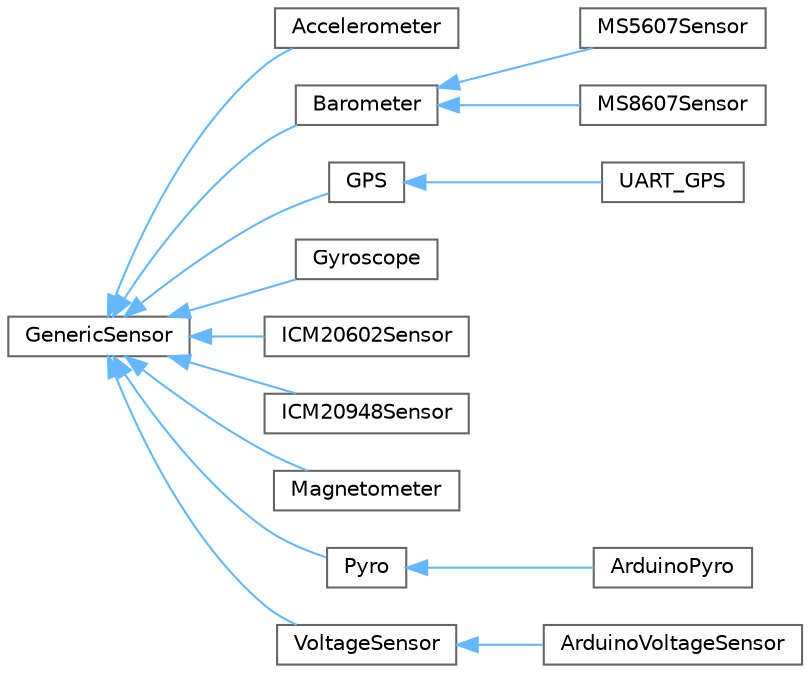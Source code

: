 digraph "Graphical Class Hierarchy"
{
 // LATEX_PDF_SIZE
  bgcolor="transparent";
  edge [fontname=Helvetica,fontsize=10,labelfontname=Helvetica,labelfontsize=10];
  node [fontname=Helvetica,fontsize=10,shape=box,height=0.2,width=0.4];
  rankdir="LR";
  Node0 [id="Node000000",label="GenericSensor",height=0.2,width=0.4,color="grey40", fillcolor="white", style="filled",URL="$classGenericSensor.html",tooltip="Underlying interface to all sensors."];
  Node0 -> Node1 [id="edge1335_Node000000_Node000001",dir="back",color="steelblue1",style="solid",tooltip=" "];
  Node1 [id="Node000001",label="Accelerometer",height=0.2,width=0.4,color="grey40", fillcolor="white", style="filled",URL="$classAccelerometer.html",tooltip="Generic Accelerometer."];
  Node0 -> Node2 [id="edge1336_Node000000_Node000002",dir="back",color="steelblue1",style="solid",tooltip=" "];
  Node2 [id="Node000002",label="Barometer",height=0.2,width=0.4,color="grey40", fillcolor="white", style="filled",URL="$classBarometer.html",tooltip="Generic Barometer."];
  Node2 -> Node3 [id="edge1337_Node000002_Node000003",dir="back",color="steelblue1",style="solid",tooltip=" "];
  Node3 [id="Node000003",label="MS5607Sensor",height=0.2,width=0.4,color="grey40", fillcolor="white", style="filled",URL="$classMS5607Sensor.html",tooltip="An implementation of Barometer for the MS8607 barometer."];
  Node2 -> Node4 [id="edge1338_Node000002_Node000004",dir="back",color="steelblue1",style="solid",tooltip=" "];
  Node4 [id="Node000004",label="MS8607Sensor",height=0.2,width=0.4,color="grey40", fillcolor="white", style="filled",URL="$classMS8607Sensor.html",tooltip="An implementation of Barometer for the MS8607 barometer."];
  Node0 -> Node5 [id="edge1339_Node000000_Node000005",dir="back",color="steelblue1",style="solid",tooltip=" "];
  Node5 [id="Node000005",label="GPS",height=0.2,width=0.4,color="grey40", fillcolor="white", style="filled",URL="$classGPS.html",tooltip=" "];
  Node5 -> Node6 [id="edge1340_Node000005_Node000006",dir="back",color="steelblue1",style="solid",tooltip=" "];
  Node6 [id="Node000006",label="UART_GPS",height=0.2,width=0.4,color="grey40", fillcolor="white", style="filled",URL="$classUART__GPS.html",tooltip=" "];
  Node0 -> Node7 [id="edge1341_Node000000_Node000007",dir="back",color="steelblue1",style="solid",tooltip=" "];
  Node7 [id="Node000007",label="Gyroscope",height=0.2,width=0.4,color="grey40", fillcolor="white", style="filled",URL="$classGyroscope.html",tooltip="Generic Gyroscope."];
  Node0 -> Node8 [id="edge1342_Node000000_Node000008",dir="back",color="steelblue1",style="solid",tooltip=" "];
  Node8 [id="Node000008",label="ICM20602Sensor",height=0.2,width=0.4,color="grey40", fillcolor="white", style="filled",URL="$classICM20602Sensor.html",tooltip="Driver for ICM20602."];
  Node0 -> Node9 [id="edge1343_Node000000_Node000009",dir="back",color="steelblue1",style="solid",tooltip=" "];
  Node9 [id="Node000009",label="ICM20948Sensor",height=0.2,width=0.4,color="grey40", fillcolor="white", style="filled",URL="$classICM20948Sensor.html",tooltip="Driver for ICM20948."];
  Node0 -> Node10 [id="edge1344_Node000000_Node000010",dir="back",color="steelblue1",style="solid",tooltip=" "];
  Node10 [id="Node000010",label="Magnetometer",height=0.2,width=0.4,color="grey40", fillcolor="white", style="filled",URL="$classMagnetometer.html",tooltip="Generic Magnetometer."];
  Node0 -> Node11 [id="edge1345_Node000000_Node000011",dir="back",color="steelblue1",style="solid",tooltip=" "];
  Node11 [id="Node000011",label="Pyro",height=0.2,width=0.4,color="grey40", fillcolor="white", style="filled",URL="$classPyro.html",tooltip="Represents a pyro channel."];
  Node11 -> Node12 [id="edge1346_Node000011_Node000012",dir="back",color="steelblue1",style="solid",tooltip=" "];
  Node12 [id="Node000012",label="ArduinoPyro",height=0.2,width=0.4,color="grey40", fillcolor="white", style="filled",URL="$classArduinoPyro.html",tooltip=" "];
  Node0 -> Node13 [id="edge1347_Node000000_Node000013",dir="back",color="steelblue1",style="solid",tooltip=" "];
  Node13 [id="Node000013",label="VoltageSensor",height=0.2,width=0.4,color="grey40", fillcolor="white", style="filled",URL="$classVoltageSensor.html",tooltip=" "];
  Node13 -> Node14 [id="edge1348_Node000013_Node000014",dir="back",color="steelblue1",style="solid",tooltip=" "];
  Node14 [id="Node000014",label="ArduinoVoltageSensor",height=0.2,width=0.4,color="grey40", fillcolor="white", style="filled",URL="$classArduinoVoltageSensor.html",tooltip=" "];
}
